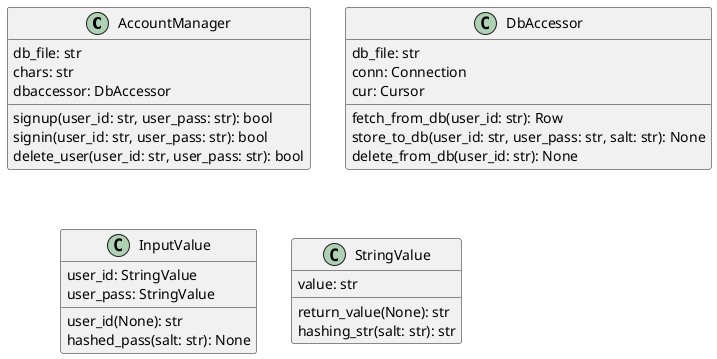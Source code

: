 @startuml
Class AccountManager {
	db_file: str
    chars: str
    dbaccessor: DbAccessor
    signup(user_id: str, user_pass: str): bool
    signin(user_id: str, user_pass: str): bool
    delete_user(user_id: str, user_pass: str): bool
}
Class DbAccessor {
	db_file: str
    conn: Connection
    cur: Cursor
    fetch_from_db(user_id: str): Row
    store_to_db(user_id: str, user_pass: str, salt: str): None
    delete_from_db(user_id: str): None
}
Class InputValue {
    user_id: StringValue
    user_pass: StringValue
    user_id(None): str
    hashed_pass(salt: str): None
}
Class StringValue {
    value: str
    return_value(None): str
    hashing_str(salt: str): str
}
@enduml
